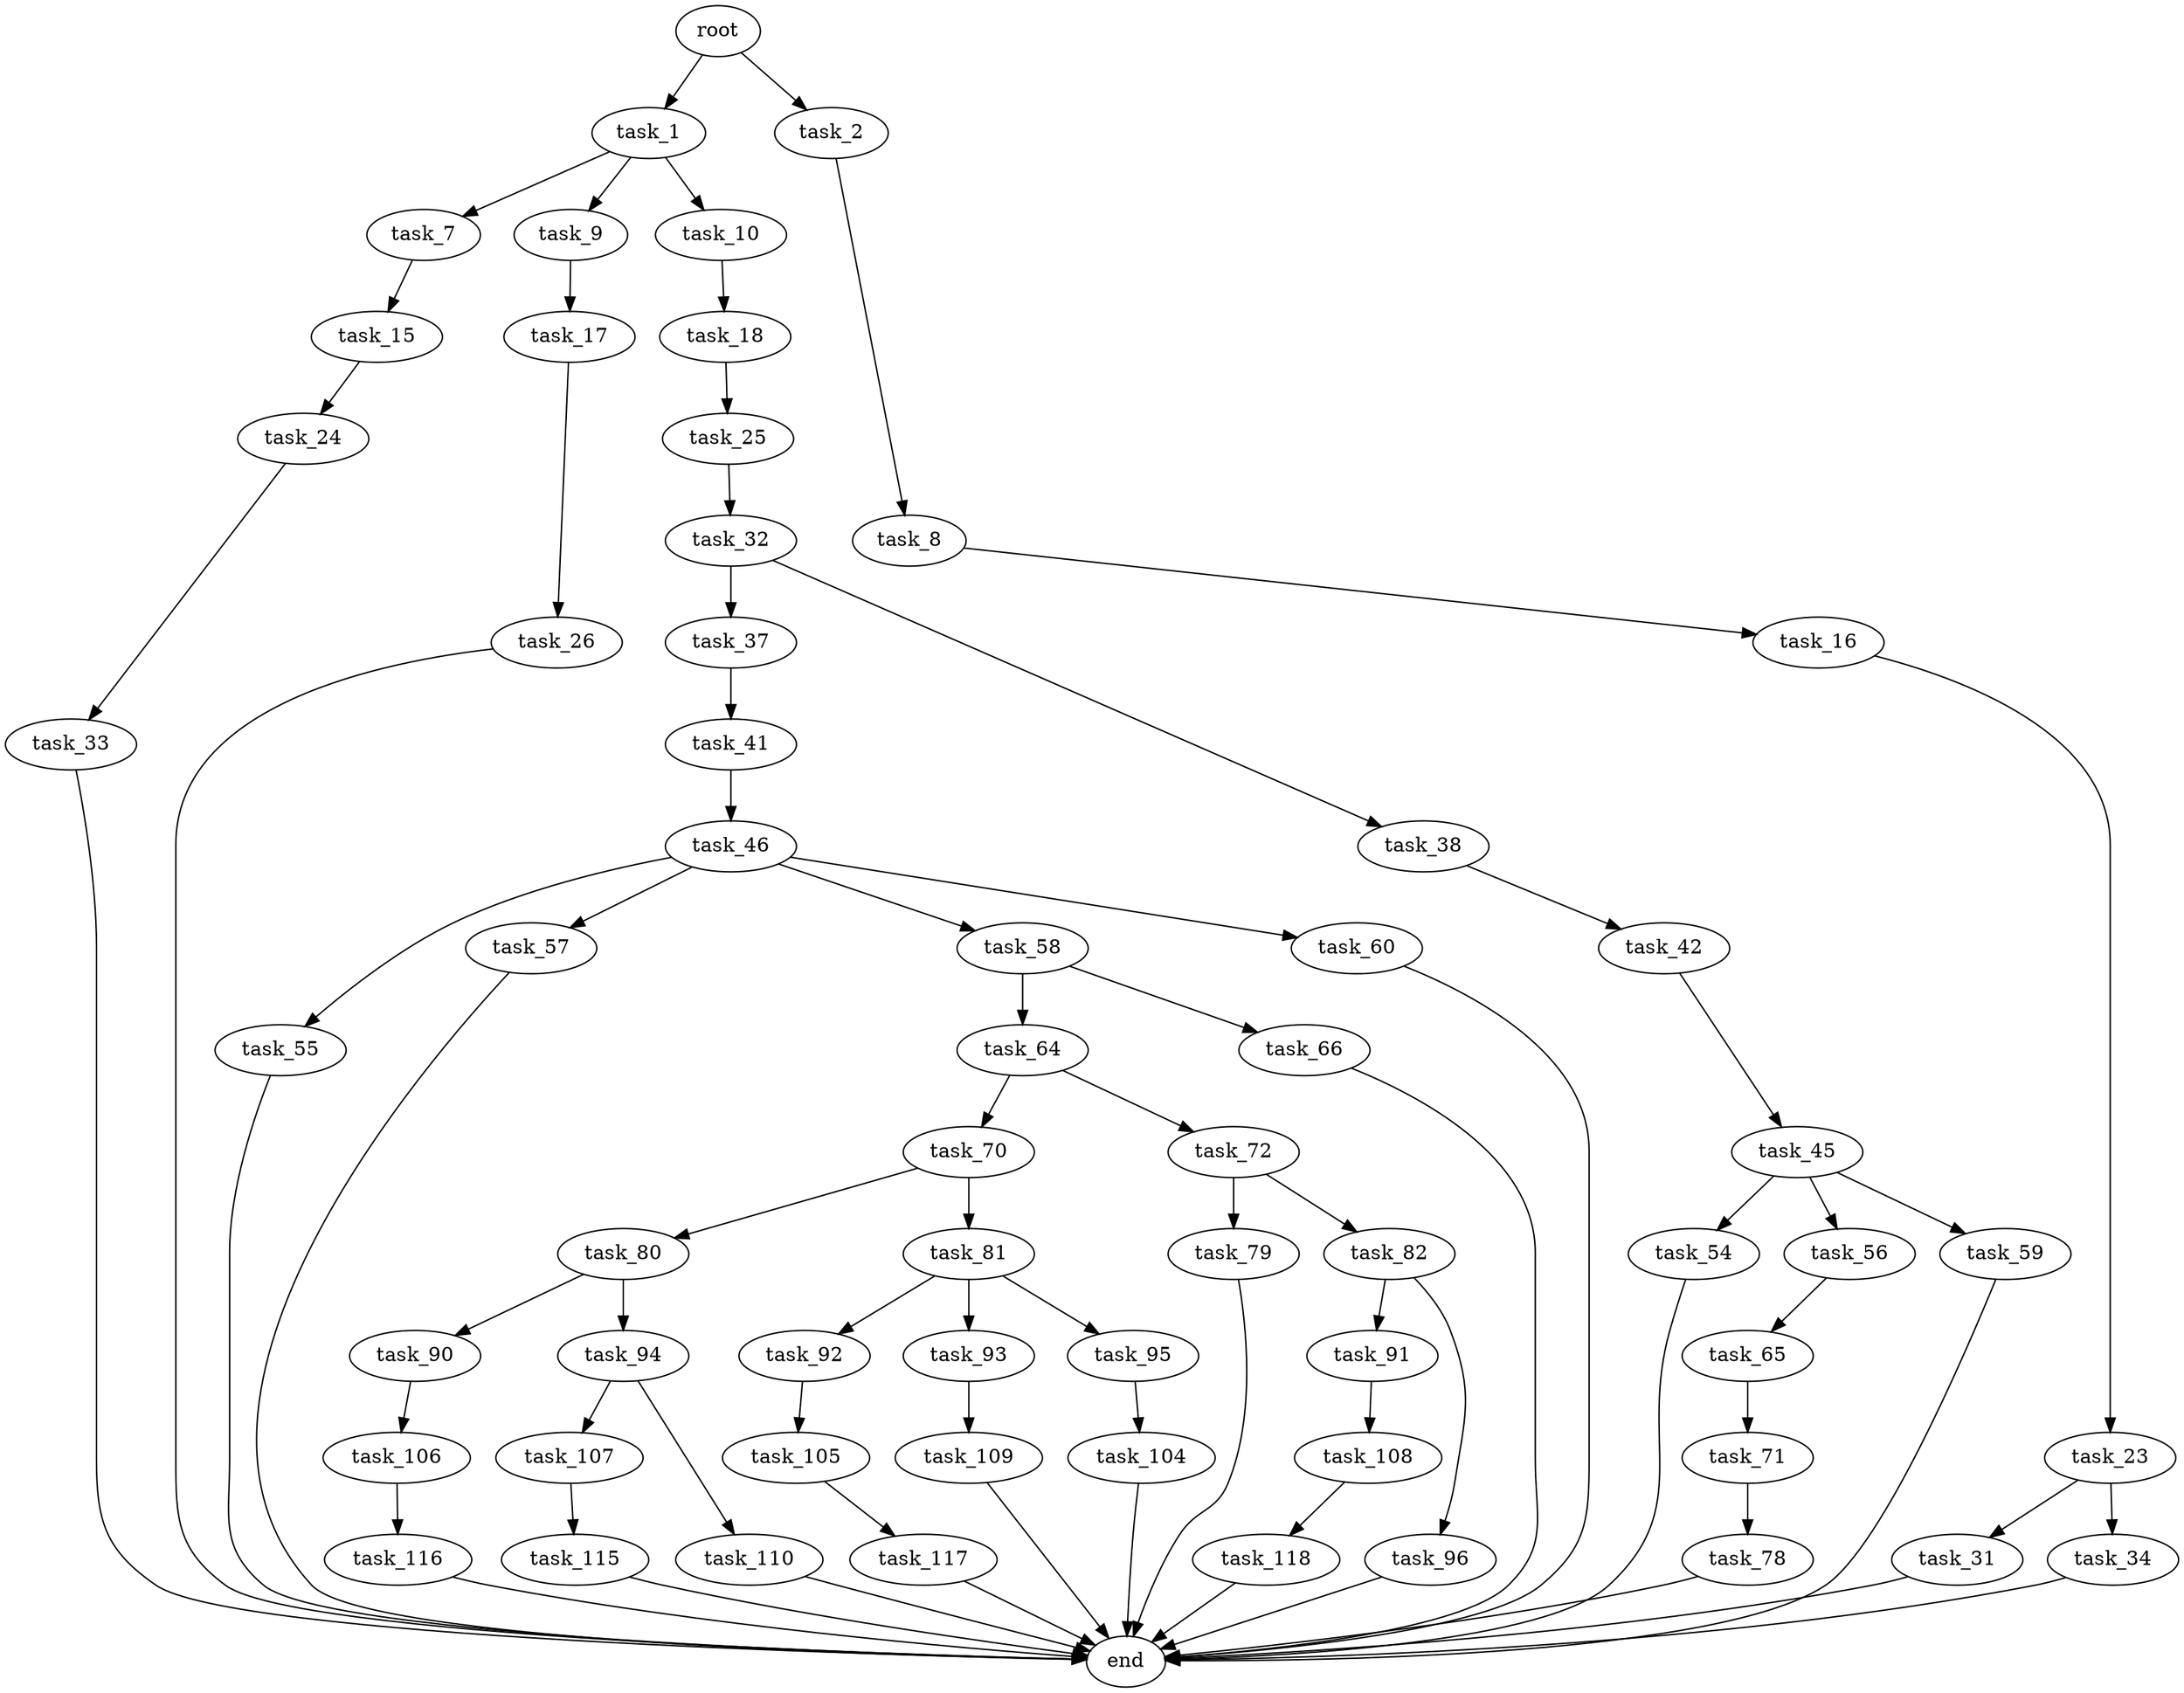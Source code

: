 digraph G {
  root [size="0.000000"];
  task_1 [size="22846141475.000000"];
  task_2 [size="368293445632.000000"];
  task_7 [size="91172227828.000000"];
  task_8 [size="467108122495.000000"];
  task_9 [size="134217728000.000000"];
  task_10 [size="782757789696.000000"];
  task_15 [size="134217728000.000000"];
  task_16 [size="1382253844570.000000"];
  task_17 [size="439783706628.000000"];
  task_18 [size="397709231345.000000"];
  task_23 [size="88430836784.000000"];
  task_24 [size="5998557810.000000"];
  task_25 [size="782757789696.000000"];
  task_26 [size="22714855059.000000"];
  task_31 [size="1099508737592.000000"];
  task_32 [size="831657174.000000"];
  task_33 [size="204513619841.000000"];
  task_34 [size="134217728000.000000"];
  task_37 [size="12555606678.000000"];
  task_38 [size="368293445632.000000"];
  task_41 [size="1073741824000.000000"];
  task_42 [size="28991029248.000000"];
  task_45 [size="4762494888.000000"];
  task_46 [size="243727974031.000000"];
  task_54 [size="134217728000.000000"];
  task_55 [size="238886699966.000000"];
  task_56 [size="3586692290.000000"];
  task_57 [size="368293445632.000000"];
  task_58 [size="1073741824000.000000"];
  task_59 [size="7811539474.000000"];
  task_60 [size="666481420053.000000"];
  task_64 [size="134217728000.000000"];
  task_65 [size="368293445632.000000"];
  task_66 [size="231928233984.000000"];
  task_70 [size="19269521094.000000"];
  task_71 [size="469566986552.000000"];
  task_72 [size="186270979671.000000"];
  task_78 [size="749277571081.000000"];
  task_79 [size="650866805513.000000"];
  task_80 [size="29911511596.000000"];
  task_81 [size="386096027147.000000"];
  task_82 [size="450609115977.000000"];
  task_90 [size="368293445632.000000"];
  task_91 [size="336053244.000000"];
  task_92 [size="4017783694.000000"];
  task_93 [size="1073741824000.000000"];
  task_94 [size="549755813888.000000"];
  task_95 [size="68719476736.000000"];
  task_96 [size="549755813888.000000"];
  task_104 [size="1073741824000.000000"];
  task_105 [size="549755813888.000000"];
  task_106 [size="42127606744.000000"];
  task_107 [size="1073741824000.000000"];
  task_108 [size="368293445632.000000"];
  task_109 [size="1104667321.000000"];
  task_110 [size="28991029248.000000"];
  task_115 [size="782757789696.000000"];
  task_116 [size="3015766224.000000"];
  task_117 [size="43947820895.000000"];
  task_118 [size="868331633724.000000"];
  end [size="0.000000"];

  root -> task_1 [size="1.000000"];
  root -> task_2 [size="1.000000"];
  task_1 -> task_7 [size="33554432.000000"];
  task_1 -> task_9 [size="33554432.000000"];
  task_1 -> task_10 [size="33554432.000000"];
  task_2 -> task_8 [size="411041792.000000"];
  task_7 -> task_15 [size="209715200.000000"];
  task_8 -> task_16 [size="838860800.000000"];
  task_9 -> task_17 [size="209715200.000000"];
  task_10 -> task_18 [size="679477248.000000"];
  task_15 -> task_24 [size="209715200.000000"];
  task_16 -> task_23 [size="838860800.000000"];
  task_17 -> task_26 [size="301989888.000000"];
  task_18 -> task_25 [size="411041792.000000"];
  task_23 -> task_31 [size="301989888.000000"];
  task_23 -> task_34 [size="301989888.000000"];
  task_24 -> task_33 [size="209715200.000000"];
  task_25 -> task_32 [size="679477248.000000"];
  task_26 -> end [size="1.000000"];
  task_31 -> end [size="1.000000"];
  task_32 -> task_37 [size="33554432.000000"];
  task_32 -> task_38 [size="33554432.000000"];
  task_33 -> end [size="1.000000"];
  task_34 -> end [size="1.000000"];
  task_37 -> task_41 [size="411041792.000000"];
  task_38 -> task_42 [size="411041792.000000"];
  task_41 -> task_46 [size="838860800.000000"];
  task_42 -> task_45 [size="75497472.000000"];
  task_45 -> task_54 [size="209715200.000000"];
  task_45 -> task_56 [size="209715200.000000"];
  task_45 -> task_59 [size="209715200.000000"];
  task_46 -> task_55 [size="209715200.000000"];
  task_46 -> task_57 [size="209715200.000000"];
  task_46 -> task_58 [size="209715200.000000"];
  task_46 -> task_60 [size="209715200.000000"];
  task_54 -> end [size="1.000000"];
  task_55 -> end [size="1.000000"];
  task_56 -> task_65 [size="134217728.000000"];
  task_57 -> end [size="1.000000"];
  task_58 -> task_64 [size="838860800.000000"];
  task_58 -> task_66 [size="838860800.000000"];
  task_59 -> end [size="1.000000"];
  task_60 -> end [size="1.000000"];
  task_64 -> task_70 [size="209715200.000000"];
  task_64 -> task_72 [size="209715200.000000"];
  task_65 -> task_71 [size="411041792.000000"];
  task_66 -> end [size="1.000000"];
  task_70 -> task_80 [size="301989888.000000"];
  task_70 -> task_81 [size="301989888.000000"];
  task_71 -> task_78 [size="411041792.000000"];
  task_72 -> task_79 [size="209715200.000000"];
  task_72 -> task_82 [size="209715200.000000"];
  task_78 -> end [size="1.000000"];
  task_79 -> end [size="1.000000"];
  task_80 -> task_90 [size="134217728.000000"];
  task_80 -> task_94 [size="134217728.000000"];
  task_81 -> task_92 [size="411041792.000000"];
  task_81 -> task_93 [size="411041792.000000"];
  task_81 -> task_95 [size="411041792.000000"];
  task_82 -> task_91 [size="838860800.000000"];
  task_82 -> task_96 [size="838860800.000000"];
  task_90 -> task_106 [size="411041792.000000"];
  task_91 -> task_108 [size="33554432.000000"];
  task_92 -> task_105 [size="75497472.000000"];
  task_93 -> task_109 [size="838860800.000000"];
  task_94 -> task_107 [size="536870912.000000"];
  task_94 -> task_110 [size="536870912.000000"];
  task_95 -> task_104 [size="134217728.000000"];
  task_96 -> end [size="1.000000"];
  task_104 -> end [size="1.000000"];
  task_105 -> task_117 [size="536870912.000000"];
  task_106 -> task_116 [size="33554432.000000"];
  task_107 -> task_115 [size="838860800.000000"];
  task_108 -> task_118 [size="411041792.000000"];
  task_109 -> end [size="1.000000"];
  task_110 -> end [size="1.000000"];
  task_115 -> end [size="1.000000"];
  task_116 -> end [size="1.000000"];
  task_117 -> end [size="1.000000"];
  task_118 -> end [size="1.000000"];
}
